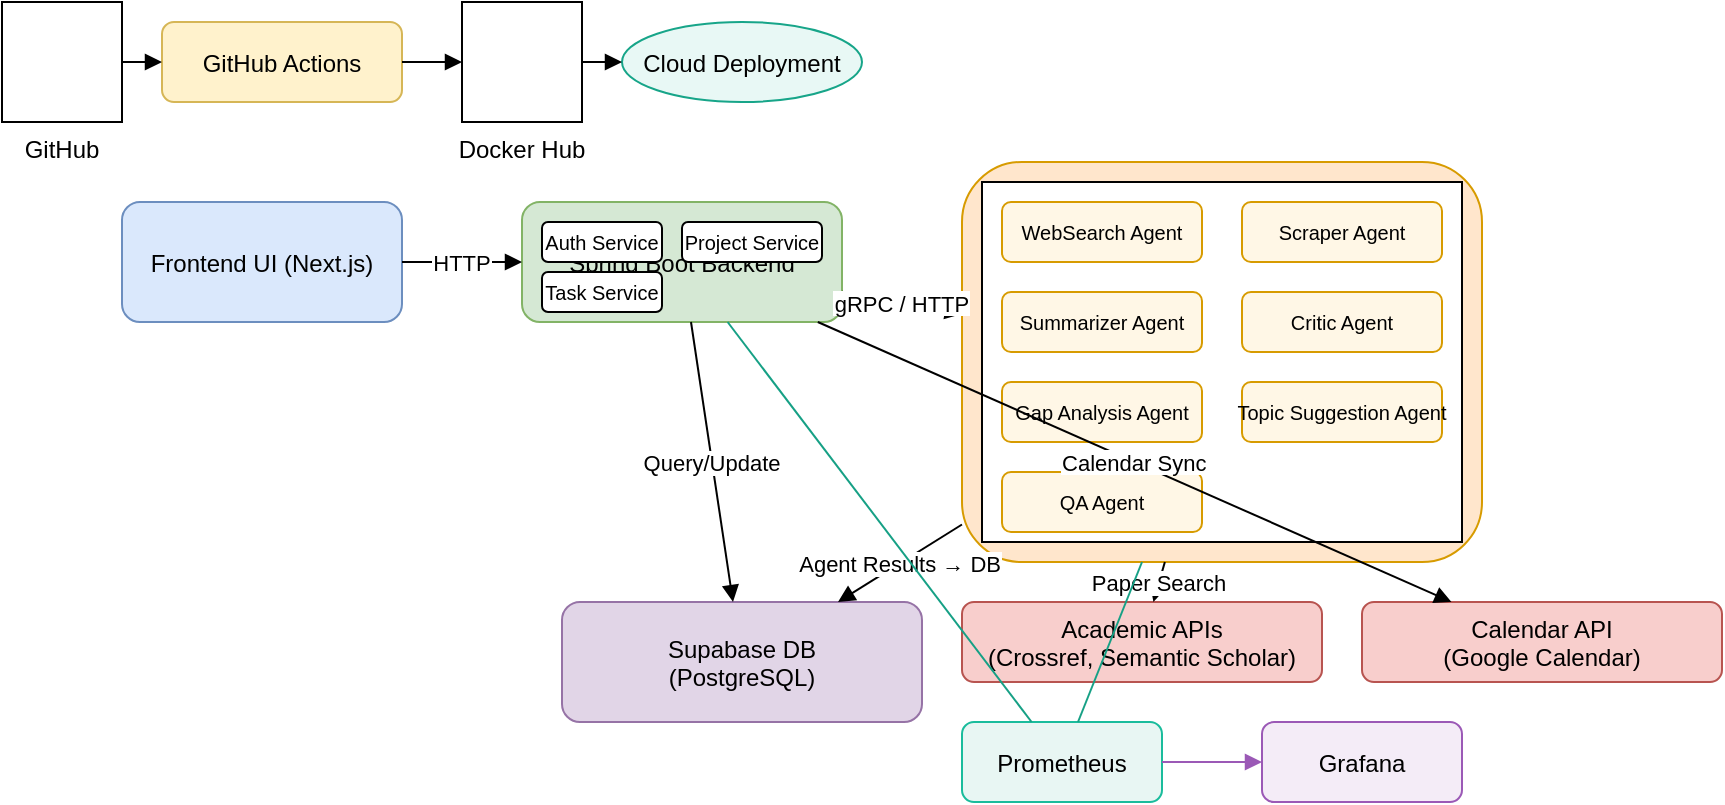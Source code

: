 <mxfile>
  <diagram name="ScholarAI System Diagram">
    <mxGraphModel>
      <root>
        <mxCell id="0"/>
        <mxCell id="1" parent="0"/>

        <!-- Source Control & CI/CD -->
        <mxCell id="git" value="GitHub" style="shape=mxgraph.social.github;verticalLabelPosition=bottom;verticalAlign=top;fontSize=12;" vertex="1" parent="1">
          <mxGeometry x="20" y="20" width="60" height="60" as="geometry"/>
        </mxCell>
        <mxCell id="gha" value="GitHub Actions" style="rounded=1;fillColor=#FFF2CC;strokeColor=#D6B656;" vertex="1" parent="1">
          <mxGeometry x="100" y="30" width="120" height="40" as="geometry"/>
        </mxCell>
        <mxCell id="dockerhub" value="Docker Hub" style="shape=mxgraph.social.docker;verticalLabelPosition=bottom;verticalAlign=top;fontSize=12;" vertex="1" parent="1">
          <mxGeometry x="250" y="20" width="60" height="60" as="geometry"/>
        </mxCell>
        <mxCell id="cicd_edge1" edge="1" source="git" target="gha" parent="1" style="endArrow=block;strokeColor=#000000;">
          <mxGeometry relative="1" as="geometry"/>
        </mxCell>
        <mxCell id="cicd_edge2" edge="1" source="gha" target="dockerhub" parent="1" style="endArrow=block;strokeColor=#000000;">
          <mxGeometry relative="1" as="geometry"/>
        </mxCell>
        <mxCell id="deploy" value="Cloud Deployment" style="ellipse;fillColor=#E8F8F5;strokeColor=#17A589;fontSize=12;" vertex="1" parent="1">
          <mxGeometry x="330" y="30" width="120" height="40" as="geometry"/>
        </mxCell>
        <mxCell id="cicd_edge3" edge="1" source="dockerhub" target="deploy" parent="1" style="endArrow=block;strokeColor=#000000;">
          <mxGeometry relative="1" as="geometry"/>
        </mxCell>

        <!-- Frontend -->
        <mxCell id="frontend" value="Frontend UI (Next.js)" style="rounded=1;fillColor=#DAE8FC;strokeColor=#6C8EBF;" vertex="1" parent="1">
          <mxGeometry x="80" y="120" width="140" height="60" as="geometry"/>
        </mxCell>

        <!-- Spring Boot Backend -->
        <mxCell id="springboot" value="Spring Boot Backend" style="rounded=1;fillColor=#D5E8D4;strokeColor=#82B366;" vertex="1" parent="1">
          <mxGeometry x="280" y="120" width="160" height="60" as="geometry"/>
        </mxCell>
        <!-- Auth Service inside Spring Boot -->
        <mxCell id="auth" value="Auth Service" style="rounded=1;fontSize=10;fillColor=#FFFFFF;strokeColor=#000000;" vertex="1" parent="springboot">
          <mxGeometry x="10" y="10" width="60" height="20" as="geometry"/>
        </mxCell>
        <!-- Project Service inside Spring Boot -->
        <mxCell id="project" value="Project Service" style="rounded=1;fontSize=10;fillColor=#FFFFFF;strokeColor=#000000;" vertex="1" parent="springboot">
          <mxGeometry x="80" y="10" width="70" height="20" as="geometry"/>
        </mxCell>
        <!-- Task Service inside Spring Boot -->
        <mxCell id="task" value="Task Service" style="rounded=1;fontSize=10;fillColor=#FFFFFF;strokeColor=#000000;" vertex="1" parent="springboot">
          <mxGeometry x="10" y="35" width="60" height="20" as="geometry"/>
        </mxCell>

        <!-- FastAPI AI Agent Backend -->
        <mxCell id="fastapi" value="FastAPI AI Agent Backend" style="rounded=1;fillColor=#FFE6CC;strokeColor=#D79B00;fontSize=14;" vertex="1" parent="1">
          <mxGeometry x="500" y="100" width="260" height="200" as="geometry"/>
        </mxCell>
        <!-- Internal agent boxes -->
        <mxCell id="agents_grp" value="" vertex="1" parent="fastapi" connectable="0">
          <mxGeometry x="10" y="10" width="240" height="180" as="geometry"/>
        </mxCell>
        <!-- Agent cells -->
        <mxCell id="agent1" value="WebSearch Agent" style="rounded=1;fontSize=10;fillColor=#FFF7E6;strokeColor=#D79B00;" vertex="1" parent="agents_grp">
          <mxGeometry x="10" y="10" width="100" height="30" as="geometry"/>
        </mxCell>
        <mxCell id="agent2" value="Scraper Agent" style="rounded=1;fontSize=10;fillColor=#FFF7E6;strokeColor=#D79B00;" vertex="1" parent="agents_grp">
          <mxGeometry x="130" y="10" width="100" height="30" as="geometry"/>
        </mxCell>
        <mxCell id="agent3" value="Summarizer Agent" style="rounded=1;fontSize=10;fillColor=#FFF7E6;strokeColor=#D79B00;" vertex="1" parent="agents_grp">
          <mxGeometry x="10" y="55" width="100" height="30" as="geometry"/>
        </mxCell>
        <mxCell id="agent4" value="Critic Agent" style="rounded=1;fontSize=10;fillColor=#FFF7E6;strokeColor=#D79B00;" vertex="1" parent="agents_grp">
          <mxGeometry x="130" y="55" width="100" height="30" as="geometry"/>
        </mxCell>
        <mxCell id="agent5" value="Gap Analysis Agent" style="rounded=1;fontSize=10;fillColor=#FFF7E6;strokeColor=#D79B00;" vertex="1" parent="agents_grp">
          <mxGeometry x="10" y="100" width="100" height="30" as="geometry"/>
        </mxCell>
        <mxCell id="agent6" value="Topic Suggestion Agent" style="rounded=1;fontSize=10;fillColor=#FFF7E6;strokeColor=#D79B00;" vertex="1" parent="agents_grp">
          <mxGeometry x="130" y="100" width="100" height="30" as="geometry"/>
        </mxCell>
        <mxCell id="agent7" value="QA Agent" style="rounded=1;fontSize=10;fillColor=#FFF7E6;strokeColor=#D79B00;" vertex="1" parent="agents_grp">
          <mxGeometry x="10" y="145" width="100" height="30" as="geometry"/>
        </mxCell>

        <!-- External Services -->
        <mxCell id="academic_apis" value="Academic APIs&#xa;(Crossref, Semantic Scholar)" style="rounded=1;fillColor=#F8CECC;strokeColor=#B85450;fontSize=12;" vertex="1" parent="1">
          <mxGeometry x="500" y="320" width="180" height="40" as="geometry"/>
        </mxCell>
        <mxCell id="calendar_api" value="Calendar API&#xa;(Google Calendar)" style="rounded=1;fillColor=#F8CECC;strokeColor=#B85450;fontSize=12;" vertex="1" parent="1">
          <mxGeometry x="700" y="320" width="180" height="40" as="geometry"/>
        </mxCell>

        <!-- Shared Supabase DB -->
        <mxCell id="supabase" value="Supabase DB&#xa;(PostgreSQL)" style="rounded=1;fillColor=#E1D5E7;strokeColor=#9673A6;fontSize=12;" vertex="1" parent="1">
          <mxGeometry x="300" y="320" width="180" height="60" as="geometry"/>
        </mxCell>

        <!-- Monitoring -->
        <mxCell id="prometheus" value="Prometheus" style="rounded=1;fillColor=#E8F6F3;strokeColor=#1ABC9C;fontSize=12;" vertex="1" parent="1">
          <mxGeometry x="500" y="380" width="100" height="40" as="geometry"/>
        </mxCell>
        <mxCell id="grafana" value="Grafana" style="rounded=1;fillColor=#F4ECF7;strokeColor=#9B59B6;fontSize=12;" vertex="1" parent="1">
          <mxGeometry x="650" y="380" width="100" height="40" as="geometry"/>
        </mxCell>

        <!-- Main Data Flows -->
        <mxCell id="e1" value="HTTP" style="endArrow=block;strokeColor=#000000;" edge="1" source="frontend" target="springboot" parent="1">
          <mxGeometry relative="1" as="geometry"/>
        </mxCell>
        <mxCell id="e2" value="gRPC / HTTP" style="endArrow=block;strokeColor=#000000;" edge="1" source="springboot" target="fastapi" parent="1">
          <mxGeometry relative="1" as="geometry"/>
        </mxCell>
        <mxCell id="e3" value="Query/Update" style="endArrow=block;strokeColor=#000000;" edge="1" source="springboot" target="supabase" parent="1">
          <mxGeometry relative="1" as="geometry"/>
        </mxCell>
        <mxCell id="e4" value="Agent Results → DB" style="endArrow=block;strokeColor=#000000;" edge="1" source="fastapi" target="supabase" parent="1">
          <mxGeometry relative="1" as="geometry"/>
        </mxCell>
        <mxCell id="e5" value="Paper Search" style="endArrow=block;strokeColor=#000000;" edge="1" source="fastapi" target="academic_apis" parent="1">
          <mxGeometry relative="1" as="geometry"/>
        </mxCell>
        <mxCell id="e6" value="Calendar Sync" style="endArrow=block;strokeColor=#000000;" edge="1" source="springboot" target="calendar_api" parent="1">
          <mxGeometry relative="1" as="geometry"/>
        </mxCell>
        <mxCell id="edge_prom_sb" edge="1" source="springboot" target="prometheus" parent="1" style="endArrow=none;strokeDashpattern=5 5;strokeColor=#16A085;">
          <mxGeometry relative="1" as="geometry"/>
        </mxCell>
        <mxCell id="edge_prom_fa" edge="1" source="fastapi" target="prometheus" parent="1" style="endArrow=none;strokeDashpattern=5 5;strokeColor=#16A085;">
          <mxGeometry relative="1" as="geometry"/>
        </mxCell>
        <mxCell id="edge_graf" edge="1" source="prometheus" target="grafana" parent="1" style="endArrow=block;strokeColor=#9B59B6;">
          <mxGeometry relative="1" as="geometry"/>
        </mxCell>

      </root>
    </mxGraphModel>
  </diagram>
</mxfile>
